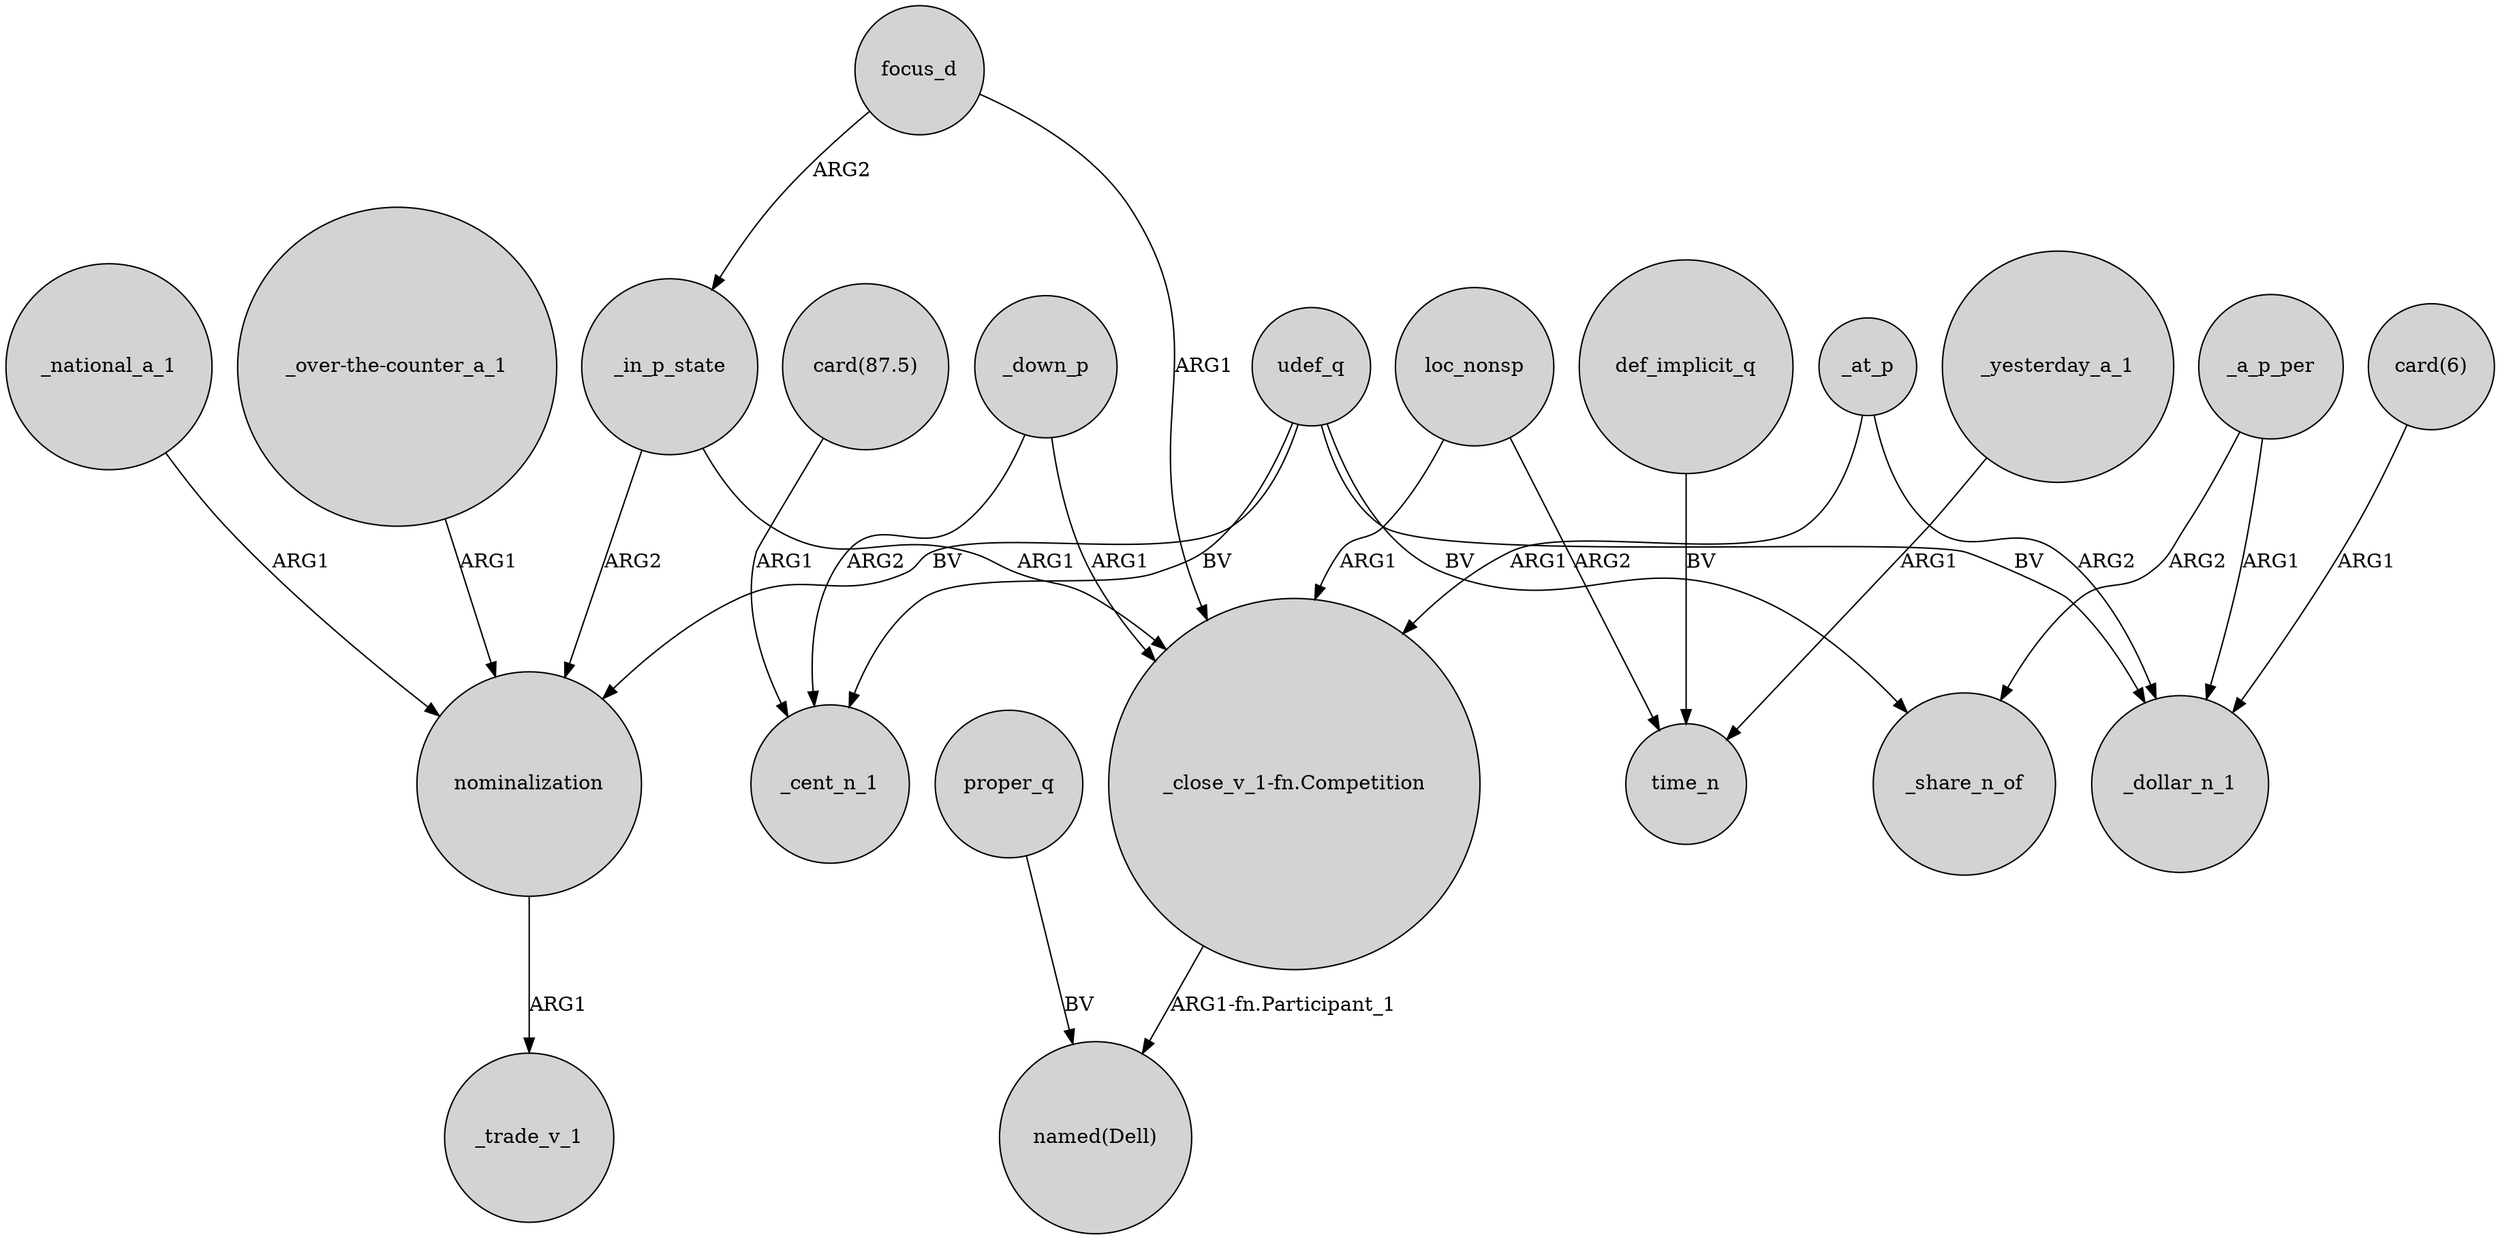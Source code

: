 digraph {
	node [shape=circle style=filled]
	_in_p_state -> nominalization [label=ARG2]
	focus_d -> _in_p_state [label=ARG2]
	"card(87.5)" -> _cent_n_1 [label=ARG1]
	loc_nonsp -> "_close_v_1-fn.Competition" [label=ARG1]
	_at_p -> "_close_v_1-fn.Competition" [label=ARG1]
	"_over-the-counter_a_1" -> nominalization [label=ARG1]
	_down_p -> _cent_n_1 [label=ARG2]
	udef_q -> nominalization [label=BV]
	"card(6)" -> _dollar_n_1 [label=ARG1]
	"_close_v_1-fn.Competition" -> "named(Dell)" [label="ARG1-fn.Participant_1"]
	_down_p -> "_close_v_1-fn.Competition" [label=ARG1]
	_yesterday_a_1 -> time_n [label=ARG1]
	udef_q -> _cent_n_1 [label=BV]
	focus_d -> "_close_v_1-fn.Competition" [label=ARG1]
	_at_p -> _dollar_n_1 [label=ARG2]
	_a_p_per -> _share_n_of [label=ARG2]
	_in_p_state -> "_close_v_1-fn.Competition" [label=ARG1]
	udef_q -> _share_n_of [label=BV]
	udef_q -> _dollar_n_1 [label=BV]
	_a_p_per -> _dollar_n_1 [label=ARG1]
	loc_nonsp -> time_n [label=ARG2]
	_national_a_1 -> nominalization [label=ARG1]
	proper_q -> "named(Dell)" [label=BV]
	def_implicit_q -> time_n [label=BV]
	nominalization -> _trade_v_1 [label=ARG1]
}
